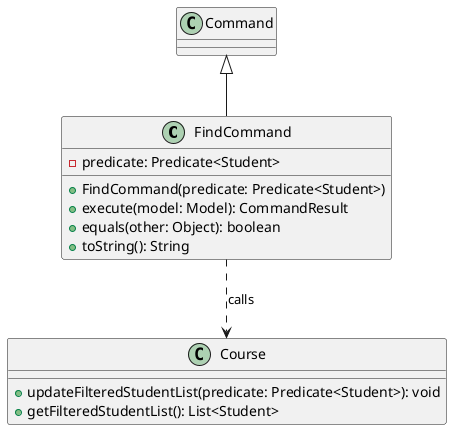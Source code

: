 @startuml
!define COMMAND_COLOR #A9A9A9
!define ATTRIBUTE_COLOR #FFFFFF
!define METHOD_COLOR #FFFFFF

class FindCommand{
    - predicate: Predicate<Student>
    + FindCommand(predicate: Predicate<Student>)
    + execute(model: Model): CommandResult
    + equals(other: Object): boolean
    + toString(): String
}

class Course{
    + updateFilteredStudentList(predicate: Predicate<Student>): void
    + getFilteredStudentList(): List<Student>
}

Command <|-- FindCommand
FindCommand ..> Course : calls
@enduml
